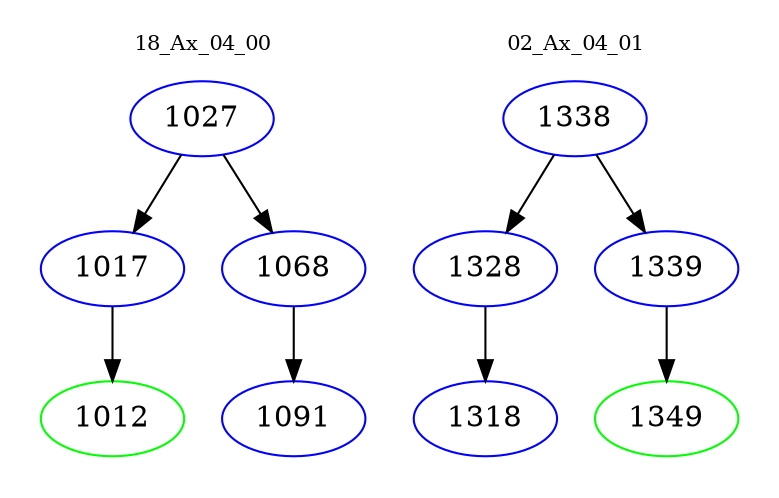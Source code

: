 digraph{
subgraph cluster_0 {
color = white
label = "18_Ax_04_00";
fontsize=10;
T0_1027 [label="1027", color="blue"]
T0_1027 -> T0_1017 [color="black"]
T0_1017 [label="1017", color="blue"]
T0_1017 -> T0_1012 [color="black"]
T0_1012 [label="1012", color="green"]
T0_1027 -> T0_1068 [color="black"]
T0_1068 [label="1068", color="blue"]
T0_1068 -> T0_1091 [color="black"]
T0_1091 [label="1091", color="blue"]
}
subgraph cluster_1 {
color = white
label = "02_Ax_04_01";
fontsize=10;
T1_1338 [label="1338", color="blue"]
T1_1338 -> T1_1328 [color="black"]
T1_1328 [label="1328", color="blue"]
T1_1328 -> T1_1318 [color="black"]
T1_1318 [label="1318", color="blue"]
T1_1338 -> T1_1339 [color="black"]
T1_1339 [label="1339", color="blue"]
T1_1339 -> T1_1349 [color="black"]
T1_1349 [label="1349", color="green"]
}
}
